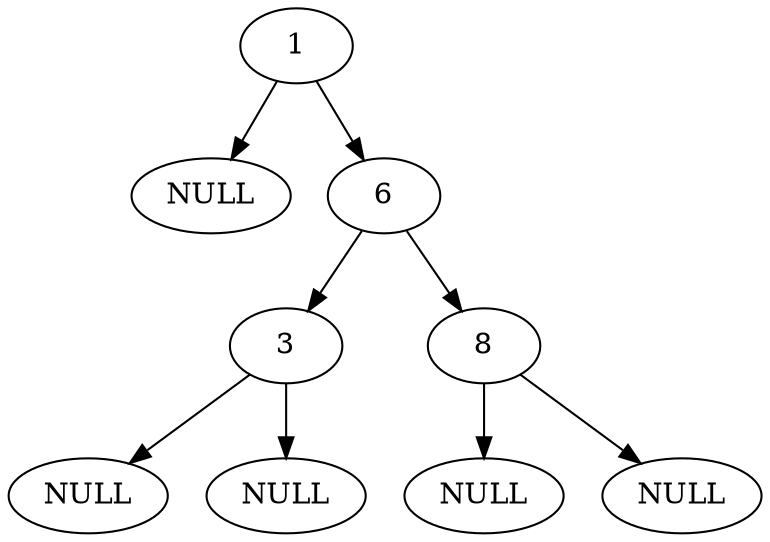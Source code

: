 digraph {
	1 -> {NULL0[label="NULL"]};
	1 -> 6;
	6 -> 3;
	6 -> 8;
	8 -> {NULL1[label="NULL"]};
	8 -> {NULL2[label="NULL"]};
	3 -> {NULL3[label="NULL"]};
	3 -> {NULL4[label="NULL"]};
}

